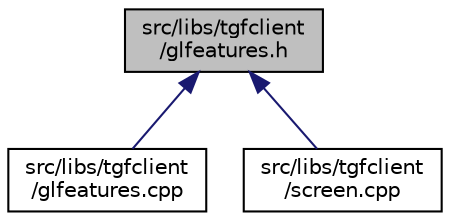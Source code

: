 digraph "src/libs/tgfclient/glfeatures.h"
{
  edge [fontname="Helvetica",fontsize="10",labelfontname="Helvetica",labelfontsize="10"];
  node [fontname="Helvetica",fontsize="10",shape=record];
  Node1 [label="src/libs/tgfclient\l/glfeatures.h",height=0.2,width=0.4,color="black", fillcolor="grey75", style="filled", fontcolor="black"];
  Node1 -> Node2 [dir="back",color="midnightblue",fontsize="10",style="solid",fontname="Helvetica"];
  Node2 [label="src/libs/tgfclient\l/glfeatures.cpp",height=0.2,width=0.4,color="black", fillcolor="white", style="filled",URL="$glfeatures_8cpp.html"];
  Node1 -> Node3 [dir="back",color="midnightblue",fontsize="10",style="solid",fontname="Helvetica"];
  Node3 [label="src/libs/tgfclient\l/screen.cpp",height=0.2,width=0.4,color="black", fillcolor="white", style="filled",URL="$screen_8cpp.html",tooltip="Screen management. "];
}
